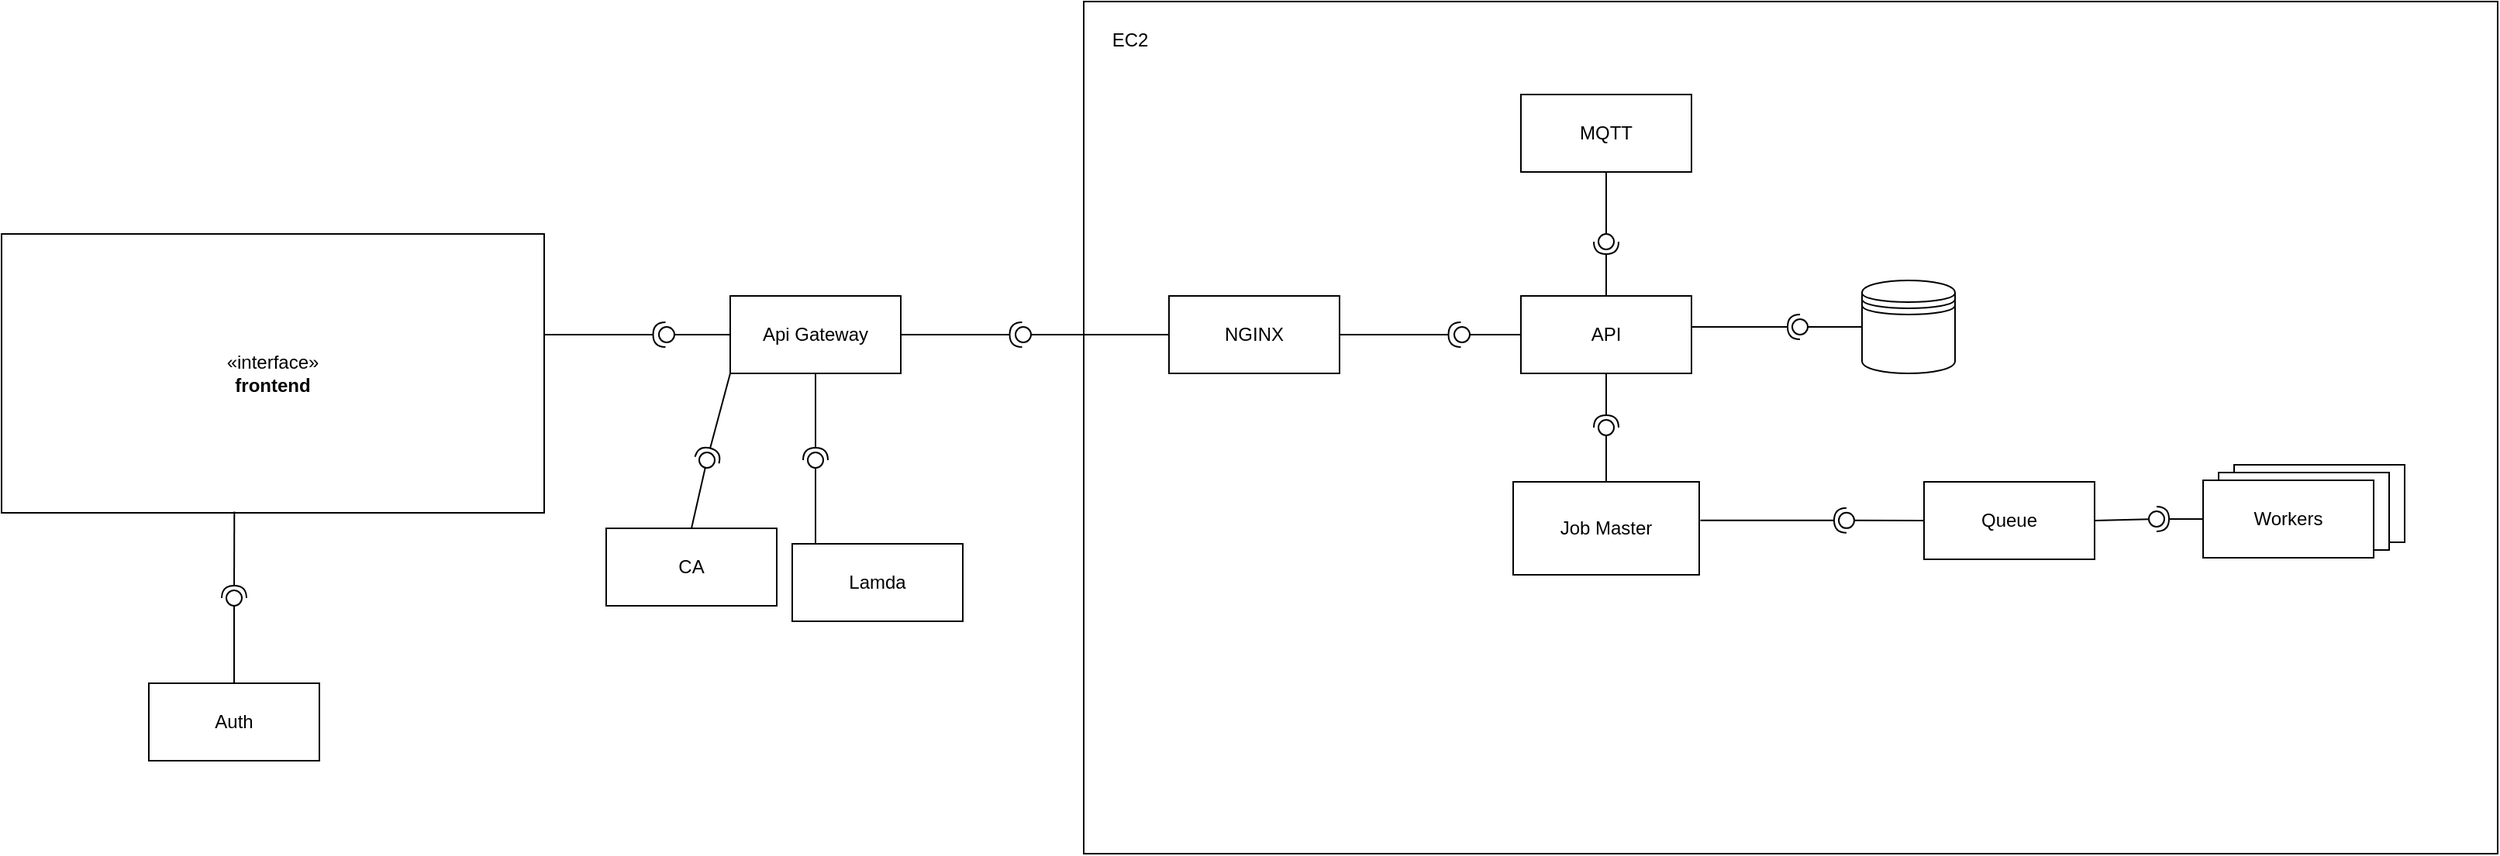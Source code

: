 <mxfile version="24.8.2">
  <diagram name="Página-1" id="eu4UlbF0riWS_PB6r9LB">
    <mxGraphModel dx="2867" dy="1340" grid="1" gridSize="10" guides="1" tooltips="1" connect="1" arrows="1" fold="1" page="1" pageScale="1" pageWidth="2336" pageHeight="1654" math="0" shadow="0">
      <root>
        <mxCell id="0" />
        <mxCell id="1" parent="0" />
        <mxCell id="TKqGCISyrxXnqmGh7clr-1" value="«interface»&lt;br&gt;&lt;b&gt;frontend&lt;/b&gt;" style="html=1;whiteSpace=wrap;" vertex="1" parent="1">
          <mxGeometry x="360" y="290" width="350" height="180" as="geometry" />
        </mxCell>
        <mxCell id="TKqGCISyrxXnqmGh7clr-2" value="" style="rounded=0;orthogonalLoop=1;jettySize=auto;html=1;endArrow=halfCircle;endFill=0;endSize=6;strokeWidth=1;sketch=0;exitX=0.429;exitY=0.996;exitDx=0;exitDy=0;exitPerimeter=0;" edge="1" target="TKqGCISyrxXnqmGh7clr-4" parent="1" source="TKqGCISyrxXnqmGh7clr-1">
          <mxGeometry relative="1" as="geometry">
            <mxPoint x="530" y="525" as="sourcePoint" />
          </mxGeometry>
        </mxCell>
        <mxCell id="TKqGCISyrxXnqmGh7clr-3" value="" style="rounded=0;orthogonalLoop=1;jettySize=auto;html=1;endArrow=oval;endFill=0;sketch=0;sourcePerimeterSpacing=0;targetPerimeterSpacing=0;endSize=10;exitX=0.5;exitY=0;exitDx=0;exitDy=0;" edge="1" target="TKqGCISyrxXnqmGh7clr-4" parent="1" source="TKqGCISyrxXnqmGh7clr-5">
          <mxGeometry relative="1" as="geometry">
            <mxPoint x="490" y="525" as="sourcePoint" />
          </mxGeometry>
        </mxCell>
        <mxCell id="TKqGCISyrxXnqmGh7clr-4" value="" style="ellipse;whiteSpace=wrap;html=1;align=center;aspect=fixed;fillColor=none;strokeColor=none;resizable=0;perimeter=centerPerimeter;rotatable=0;allowArrows=0;points=[];outlineConnect=1;" vertex="1" parent="1">
          <mxGeometry x="505" y="520" width="10" height="10" as="geometry" />
        </mxCell>
        <mxCell id="TKqGCISyrxXnqmGh7clr-5" value="Auth" style="html=1;whiteSpace=wrap;" vertex="1" parent="1">
          <mxGeometry x="455" y="580" width="110" height="50" as="geometry" />
        </mxCell>
        <mxCell id="TKqGCISyrxXnqmGh7clr-6" value="" style="rounded=0;orthogonalLoop=1;jettySize=auto;html=1;endArrow=halfCircle;endFill=0;endSize=6;strokeWidth=1;sketch=0;exitX=1.005;exitY=0.361;exitDx=0;exitDy=0;exitPerimeter=0;" edge="1" parent="1">
          <mxGeometry relative="1" as="geometry">
            <mxPoint x="710.0" y="354.98" as="sourcePoint" />
            <mxPoint x="788.25" y="355" as="targetPoint" />
          </mxGeometry>
        </mxCell>
        <mxCell id="TKqGCISyrxXnqmGh7clr-7" value="" style="rounded=0;orthogonalLoop=1;jettySize=auto;html=1;endArrow=oval;endFill=0;sketch=0;sourcePerimeterSpacing=0;targetPerimeterSpacing=0;endSize=10;" edge="1" target="TKqGCISyrxXnqmGh7clr-8" parent="1">
          <mxGeometry relative="1" as="geometry">
            <mxPoint x="830" y="355" as="sourcePoint" />
          </mxGeometry>
        </mxCell>
        <mxCell id="TKqGCISyrxXnqmGh7clr-8" value="" style="ellipse;whiteSpace=wrap;html=1;align=center;aspect=fixed;fillColor=none;strokeColor=none;resizable=0;perimeter=centerPerimeter;rotatable=0;allowArrows=0;points=[];outlineConnect=1;" vertex="1" parent="1">
          <mxGeometry x="784" y="350" width="10" height="10" as="geometry" />
        </mxCell>
        <mxCell id="TKqGCISyrxXnqmGh7clr-10" value="Api Gateway" style="html=1;whiteSpace=wrap;" vertex="1" parent="1">
          <mxGeometry x="830" y="330" width="110" height="50" as="geometry" />
        </mxCell>
        <mxCell id="TKqGCISyrxXnqmGh7clr-11" value="" style="rounded=0;orthogonalLoop=1;jettySize=auto;html=1;endArrow=halfCircle;endFill=0;endSize=6;strokeWidth=1;sketch=0;exitX=0.429;exitY=0.996;exitDx=0;exitDy=0;exitPerimeter=0;" edge="1" parent="1" target="TKqGCISyrxXnqmGh7clr-13">
          <mxGeometry relative="1" as="geometry">
            <mxPoint x="885" y="380" as="sourcePoint" />
          </mxGeometry>
        </mxCell>
        <mxCell id="TKqGCISyrxXnqmGh7clr-12" value="" style="rounded=0;orthogonalLoop=1;jettySize=auto;html=1;endArrow=oval;endFill=0;sketch=0;sourcePerimeterSpacing=0;targetPerimeterSpacing=0;endSize=10;exitX=0.5;exitY=0;exitDx=0;exitDy=0;" edge="1" parent="1" target="TKqGCISyrxXnqmGh7clr-13">
          <mxGeometry relative="1" as="geometry">
            <mxPoint x="885" y="491" as="sourcePoint" />
          </mxGeometry>
        </mxCell>
        <mxCell id="TKqGCISyrxXnqmGh7clr-13" value="" style="ellipse;whiteSpace=wrap;html=1;align=center;aspect=fixed;fillColor=none;strokeColor=none;resizable=0;perimeter=centerPerimeter;rotatable=0;allowArrows=0;points=[];outlineConnect=1;" vertex="1" parent="1">
          <mxGeometry x="880" y="431" width="10" height="10" as="geometry" />
        </mxCell>
        <mxCell id="TKqGCISyrxXnqmGh7clr-14" value="CA" style="html=1;whiteSpace=wrap;" vertex="1" parent="1">
          <mxGeometry x="750" y="480" width="110" height="50" as="geometry" />
        </mxCell>
        <mxCell id="TKqGCISyrxXnqmGh7clr-15" value="" style="rounded=0;orthogonalLoop=1;jettySize=auto;html=1;endArrow=halfCircle;endFill=0;endSize=6;strokeWidth=1;sketch=0;exitX=0;exitY=1;exitDx=0;exitDy=0;entryX=0.597;entryY=-0.024;entryDx=0;entryDy=0;entryPerimeter=0;" edge="1" parent="1" target="TKqGCISyrxXnqmGh7clr-17" source="TKqGCISyrxXnqmGh7clr-10">
          <mxGeometry relative="1" as="geometry">
            <mxPoint x="965" y="379" as="sourcePoint" />
            <mxPoint x="800" y="430" as="targetPoint" />
          </mxGeometry>
        </mxCell>
        <mxCell id="TKqGCISyrxXnqmGh7clr-16" value="" style="rounded=0;orthogonalLoop=1;jettySize=auto;html=1;endArrow=oval;endFill=0;sketch=0;sourcePerimeterSpacing=0;targetPerimeterSpacing=0;endSize=10;exitX=0.5;exitY=0;exitDx=0;exitDy=0;" edge="1" parent="1" target="TKqGCISyrxXnqmGh7clr-17" source="TKqGCISyrxXnqmGh7clr-14">
          <mxGeometry relative="1" as="geometry">
            <mxPoint x="965" y="490" as="sourcePoint" />
          </mxGeometry>
        </mxCell>
        <mxCell id="TKqGCISyrxXnqmGh7clr-17" value="" style="ellipse;whiteSpace=wrap;html=1;align=center;aspect=fixed;fillColor=none;strokeColor=none;resizable=0;perimeter=centerPerimeter;rotatable=0;allowArrows=0;points=[];outlineConnect=1;" vertex="1" parent="1">
          <mxGeometry x="810" y="431" width="10" height="10" as="geometry" />
        </mxCell>
        <mxCell id="TKqGCISyrxXnqmGh7clr-18" value="Lamda" style="html=1;whiteSpace=wrap;" vertex="1" parent="1">
          <mxGeometry x="870" y="490" width="110" height="50" as="geometry" />
        </mxCell>
        <mxCell id="TKqGCISyrxXnqmGh7clr-19" value="" style="rounded=0;orthogonalLoop=1;jettySize=auto;html=1;endArrow=halfCircle;endFill=0;endSize=6;strokeWidth=1;sketch=0;exitX=1.005;exitY=0.361;exitDx=0;exitDy=0;exitPerimeter=0;" edge="1" parent="1">
          <mxGeometry relative="1" as="geometry">
            <mxPoint x="940.0" y="354.98" as="sourcePoint" />
            <mxPoint x="1018.25" y="355" as="targetPoint" />
          </mxGeometry>
        </mxCell>
        <mxCell id="TKqGCISyrxXnqmGh7clr-21" value="" style="ellipse;whiteSpace=wrap;html=1;align=center;aspect=fixed;fillColor=none;strokeColor=none;resizable=0;perimeter=centerPerimeter;rotatable=0;allowArrows=0;points=[];outlineConnect=1;" vertex="1" parent="1">
          <mxGeometry x="1014" y="350" width="10" height="10" as="geometry" />
        </mxCell>
        <mxCell id="TKqGCISyrxXnqmGh7clr-22" value="" style="html=1;whiteSpace=wrap;" vertex="1" parent="1">
          <mxGeometry x="1058" y="140" width="912" height="550" as="geometry" />
        </mxCell>
        <mxCell id="TKqGCISyrxXnqmGh7clr-23" value="EC2" style="text;html=1;align=center;verticalAlign=middle;whiteSpace=wrap;rounded=0;" vertex="1" parent="1">
          <mxGeometry x="1058" y="150" width="60" height="30" as="geometry" />
        </mxCell>
        <mxCell id="TKqGCISyrxXnqmGh7clr-24" value="NGINX" style="html=1;whiteSpace=wrap;" vertex="1" parent="1">
          <mxGeometry x="1113" y="330" width="110" height="50" as="geometry" />
        </mxCell>
        <mxCell id="TKqGCISyrxXnqmGh7clr-20" value="" style="rounded=0;orthogonalLoop=1;jettySize=auto;html=1;endArrow=oval;endFill=0;sketch=0;sourcePerimeterSpacing=0;targetPerimeterSpacing=0;endSize=10;exitX=0;exitY=0.5;exitDx=0;exitDy=0;" edge="1" parent="1" target="TKqGCISyrxXnqmGh7clr-21" source="TKqGCISyrxXnqmGh7clr-24">
          <mxGeometry relative="1" as="geometry">
            <mxPoint x="1060" y="355" as="sourcePoint" />
          </mxGeometry>
        </mxCell>
        <mxCell id="TKqGCISyrxXnqmGh7clr-25" value="" style="rounded=0;orthogonalLoop=1;jettySize=auto;html=1;endArrow=halfCircle;endFill=0;endSize=6;strokeWidth=1;sketch=0;exitX=1.005;exitY=0.361;exitDx=0;exitDy=0;exitPerimeter=0;" edge="1" parent="1">
          <mxGeometry relative="1" as="geometry">
            <mxPoint x="1223" y="354.98" as="sourcePoint" />
            <mxPoint x="1301.25" y="355" as="targetPoint" />
          </mxGeometry>
        </mxCell>
        <mxCell id="TKqGCISyrxXnqmGh7clr-26" value="" style="rounded=0;orthogonalLoop=1;jettySize=auto;html=1;endArrow=oval;endFill=0;sketch=0;sourcePerimeterSpacing=0;targetPerimeterSpacing=0;endSize=10;" edge="1" parent="1" target="TKqGCISyrxXnqmGh7clr-27">
          <mxGeometry relative="1" as="geometry">
            <mxPoint x="1343" y="355" as="sourcePoint" />
          </mxGeometry>
        </mxCell>
        <mxCell id="TKqGCISyrxXnqmGh7clr-27" value="" style="ellipse;whiteSpace=wrap;html=1;align=center;aspect=fixed;fillColor=none;strokeColor=none;resizable=0;perimeter=centerPerimeter;rotatable=0;allowArrows=0;points=[];outlineConnect=1;" vertex="1" parent="1">
          <mxGeometry x="1297" y="350" width="10" height="10" as="geometry" />
        </mxCell>
        <mxCell id="TKqGCISyrxXnqmGh7clr-28" value="API" style="html=1;whiteSpace=wrap;" vertex="1" parent="1">
          <mxGeometry x="1340" y="330" width="110" height="50" as="geometry" />
        </mxCell>
        <mxCell id="TKqGCISyrxXnqmGh7clr-29" value="" style="rounded=0;orthogonalLoop=1;jettySize=auto;html=1;endArrow=halfCircle;endFill=0;endSize=6;strokeWidth=1;sketch=0;exitX=0.5;exitY=0;exitDx=0;exitDy=0;" edge="1" target="TKqGCISyrxXnqmGh7clr-31" parent="1" source="TKqGCISyrxXnqmGh7clr-28">
          <mxGeometry relative="1" as="geometry">
            <mxPoint x="1415" y="295" as="sourcePoint" />
          </mxGeometry>
        </mxCell>
        <mxCell id="TKqGCISyrxXnqmGh7clr-30" value="" style="rounded=0;orthogonalLoop=1;jettySize=auto;html=1;endArrow=oval;endFill=0;sketch=0;sourcePerimeterSpacing=0;targetPerimeterSpacing=0;endSize=10;exitX=0.5;exitY=1;exitDx=0;exitDy=0;" edge="1" target="TKqGCISyrxXnqmGh7clr-31" parent="1" source="TKqGCISyrxXnqmGh7clr-32">
          <mxGeometry relative="1" as="geometry">
            <mxPoint x="1375" y="295" as="sourcePoint" />
          </mxGeometry>
        </mxCell>
        <mxCell id="TKqGCISyrxXnqmGh7clr-31" value="" style="ellipse;whiteSpace=wrap;html=1;align=center;aspect=fixed;fillColor=none;strokeColor=none;resizable=0;perimeter=centerPerimeter;rotatable=0;allowArrows=0;points=[];outlineConnect=1;" vertex="1" parent="1">
          <mxGeometry x="1390" y="290" width="10" height="10" as="geometry" />
        </mxCell>
        <mxCell id="TKqGCISyrxXnqmGh7clr-32" value="MQTT" style="html=1;whiteSpace=wrap;" vertex="1" parent="1">
          <mxGeometry x="1340" y="200" width="110" height="50" as="geometry" />
        </mxCell>
        <mxCell id="TKqGCISyrxXnqmGh7clr-33" value="" style="rounded=0;orthogonalLoop=1;jettySize=auto;html=1;endArrow=halfCircle;endFill=0;endSize=6;strokeWidth=1;sketch=0;exitX=1;exitY=0.399;exitDx=0;exitDy=0;exitPerimeter=0;" edge="1" parent="1" source="TKqGCISyrxXnqmGh7clr-28">
          <mxGeometry relative="1" as="geometry">
            <mxPoint x="1540" y="335" as="sourcePoint" />
            <mxPoint x="1520" y="350" as="targetPoint" />
          </mxGeometry>
        </mxCell>
        <mxCell id="TKqGCISyrxXnqmGh7clr-34" value="" style="rounded=0;orthogonalLoop=1;jettySize=auto;html=1;endArrow=oval;endFill=0;sketch=0;sourcePerimeterSpacing=0;targetPerimeterSpacing=0;endSize=10;exitX=0;exitY=0.5;exitDx=0;exitDy=0;" edge="1" parent="1" source="TKqGCISyrxXnqmGh7clr-36">
          <mxGeometry relative="1" as="geometry">
            <mxPoint x="1500" y="335" as="sourcePoint" />
            <mxPoint x="1520" y="350" as="targetPoint" />
          </mxGeometry>
        </mxCell>
        <mxCell id="TKqGCISyrxXnqmGh7clr-35" value="" style="ellipse;whiteSpace=wrap;html=1;align=center;aspect=fixed;fillColor=none;strokeColor=none;resizable=0;perimeter=centerPerimeter;rotatable=0;allowArrows=0;points=[];outlineConnect=1;" vertex="1" parent="1">
          <mxGeometry x="1515" y="330" width="10" height="10" as="geometry" />
        </mxCell>
        <mxCell id="TKqGCISyrxXnqmGh7clr-36" value="" style="shape=datastore;whiteSpace=wrap;html=1;" vertex="1" parent="1">
          <mxGeometry x="1560" y="320" width="60" height="60" as="geometry" />
        </mxCell>
        <mxCell id="TKqGCISyrxXnqmGh7clr-37" value="Job Master" style="rounded=0;whiteSpace=wrap;html=1;" vertex="1" parent="1">
          <mxGeometry x="1335" y="450" width="120" height="60" as="geometry" />
        </mxCell>
        <mxCell id="TKqGCISyrxXnqmGh7clr-38" value="" style="rounded=0;orthogonalLoop=1;jettySize=auto;html=1;endArrow=halfCircle;endFill=0;endSize=6;strokeWidth=1;sketch=0;exitX=0.5;exitY=1;exitDx=0;exitDy=0;" edge="1" target="TKqGCISyrxXnqmGh7clr-40" parent="1" source="TKqGCISyrxXnqmGh7clr-28">
          <mxGeometry relative="1" as="geometry">
            <mxPoint x="1410" y="415" as="sourcePoint" />
          </mxGeometry>
        </mxCell>
        <mxCell id="TKqGCISyrxXnqmGh7clr-39" value="" style="rounded=0;orthogonalLoop=1;jettySize=auto;html=1;endArrow=oval;endFill=0;sketch=0;sourcePerimeterSpacing=0;targetPerimeterSpacing=0;endSize=10;entryX=0.878;entryY=0.544;entryDx=0;entryDy=0;entryPerimeter=0;exitX=0.5;exitY=0;exitDx=0;exitDy=0;" edge="1" target="TKqGCISyrxXnqmGh7clr-40" parent="1" source="TKqGCISyrxXnqmGh7clr-37">
          <mxGeometry relative="1" as="geometry">
            <mxPoint x="1370" y="415" as="sourcePoint" />
          </mxGeometry>
        </mxCell>
        <mxCell id="TKqGCISyrxXnqmGh7clr-40" value="" style="ellipse;whiteSpace=wrap;html=1;align=center;aspect=fixed;fillColor=none;strokeColor=none;resizable=0;perimeter=centerPerimeter;rotatable=0;allowArrows=0;points=[];outlineConnect=1;" vertex="1" parent="1">
          <mxGeometry x="1390" y="410" width="10" height="10" as="geometry" />
        </mxCell>
        <mxCell id="TKqGCISyrxXnqmGh7clr-44" value="Queue" style="html=1;whiteSpace=wrap;" vertex="1" parent="1">
          <mxGeometry x="1600" y="450" width="110" height="50" as="geometry" />
        </mxCell>
        <mxCell id="TKqGCISyrxXnqmGh7clr-45" value="" style="rounded=0;orthogonalLoop=1;jettySize=auto;html=1;endArrow=halfCircle;endFill=0;endSize=6;strokeWidth=1;sketch=0;exitX=1.006;exitY=0.415;exitDx=0;exitDy=0;exitPerimeter=0;" edge="1" parent="1" source="TKqGCISyrxXnqmGh7clr-37">
          <mxGeometry relative="1" as="geometry">
            <mxPoint x="1480" y="474.93" as="sourcePoint" />
            <mxPoint x="1550" y="474.93" as="targetPoint" />
          </mxGeometry>
        </mxCell>
        <mxCell id="TKqGCISyrxXnqmGh7clr-46" value="" style="rounded=0;orthogonalLoop=1;jettySize=auto;html=1;endArrow=oval;endFill=0;sketch=0;sourcePerimeterSpacing=0;targetPerimeterSpacing=0;endSize=10;exitX=0;exitY=0.5;exitDx=0;exitDy=0;" edge="1" parent="1" source="TKqGCISyrxXnqmGh7clr-44">
          <mxGeometry relative="1" as="geometry">
            <mxPoint x="1590" y="474.93" as="sourcePoint" />
            <mxPoint x="1550" y="474.93" as="targetPoint" />
          </mxGeometry>
        </mxCell>
        <mxCell id="TKqGCISyrxXnqmGh7clr-47" value="Queue" style="html=1;whiteSpace=wrap;" vertex="1" parent="1">
          <mxGeometry x="1800" y="439" width="110" height="50" as="geometry" />
        </mxCell>
        <mxCell id="TKqGCISyrxXnqmGh7clr-48" value="Queue" style="html=1;whiteSpace=wrap;" vertex="1" parent="1">
          <mxGeometry x="1790" y="444" width="110" height="50" as="geometry" />
        </mxCell>
        <mxCell id="TKqGCISyrxXnqmGh7clr-49" value="Workers" style="html=1;whiteSpace=wrap;" vertex="1" parent="1">
          <mxGeometry x="1780" y="449" width="110" height="50" as="geometry" />
        </mxCell>
        <mxCell id="TKqGCISyrxXnqmGh7clr-50" value="" style="rounded=0;orthogonalLoop=1;jettySize=auto;html=1;endArrow=halfCircle;endFill=0;endSize=6;strokeWidth=1;sketch=0;exitX=0;exitY=0.5;exitDx=0;exitDy=0;" edge="1" target="TKqGCISyrxXnqmGh7clr-52" parent="1" source="TKqGCISyrxXnqmGh7clr-49">
          <mxGeometry relative="1" as="geometry">
            <mxPoint x="1770" y="474" as="sourcePoint" />
          </mxGeometry>
        </mxCell>
        <mxCell id="TKqGCISyrxXnqmGh7clr-51" value="" style="rounded=0;orthogonalLoop=1;jettySize=auto;html=1;endArrow=oval;endFill=0;sketch=0;sourcePerimeterSpacing=0;targetPerimeterSpacing=0;endSize=10;exitX=1;exitY=0.5;exitDx=0;exitDy=0;" edge="1" target="TKqGCISyrxXnqmGh7clr-52" parent="1" source="TKqGCISyrxXnqmGh7clr-44">
          <mxGeometry relative="1" as="geometry">
            <mxPoint x="1730" y="474" as="sourcePoint" />
          </mxGeometry>
        </mxCell>
        <mxCell id="TKqGCISyrxXnqmGh7clr-52" value="" style="ellipse;whiteSpace=wrap;html=1;align=center;aspect=fixed;fillColor=none;strokeColor=none;resizable=0;perimeter=centerPerimeter;rotatable=0;allowArrows=0;points=[];outlineConnect=1;" vertex="1" parent="1">
          <mxGeometry x="1745" y="469" width="10" height="10" as="geometry" />
        </mxCell>
      </root>
    </mxGraphModel>
  </diagram>
</mxfile>
